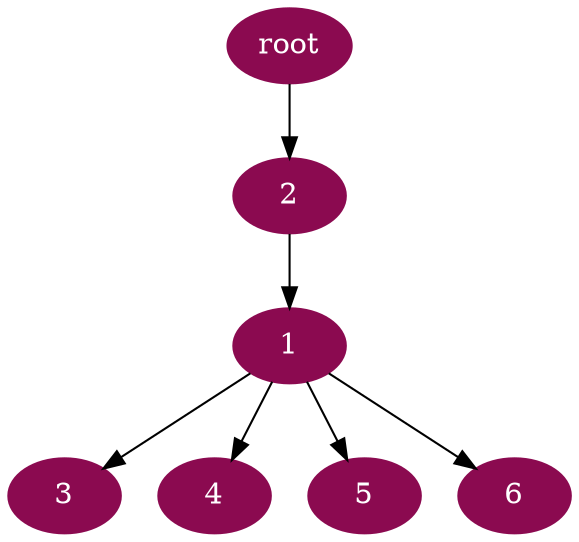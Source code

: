 digraph G {
node [color=deeppink4, style=filled, fontcolor=white];
2 -> 1;
"root" -> 2;
1 -> 3;
1 -> 4;
1 -> 5;
1 -> 6;
}
